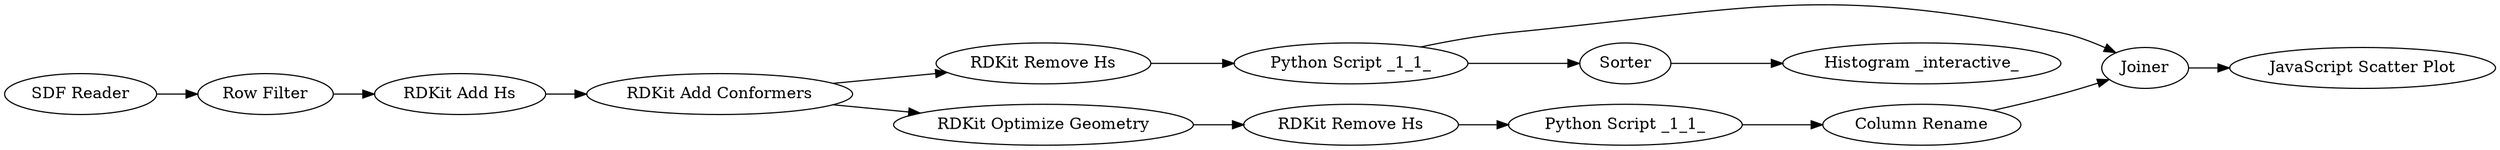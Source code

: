 digraph {
	1 [label="SDF Reader"]
	3 [label="Row Filter"]
	4 [label="RDKit Add Conformers"]
	5 [label="RDKit Add Hs"]
	6 [label="RDKit Remove Hs"]
	7 [label="Python Script _1_1_"]
	8 [label="Histogram _interactive_"]
	9 [label="RDKit Optimize Geometry"]
	10 [label="RDKit Remove Hs"]
	11 [label="Python Script _1_1_"]
	12 [label="Column Rename"]
	13 [label=Joiner]
	14 [label="JavaScript Scatter Plot"]
	15 [label=Sorter]
	1 -> 3
	3 -> 5
	4 -> 6
	4 -> 9
	5 -> 4
	6 -> 7
	7 -> 15
	7 -> 13
	9 -> 10
	10 -> 11
	11 -> 12
	12 -> 13
	13 -> 14
	15 -> 8
	rankdir=LR
}

